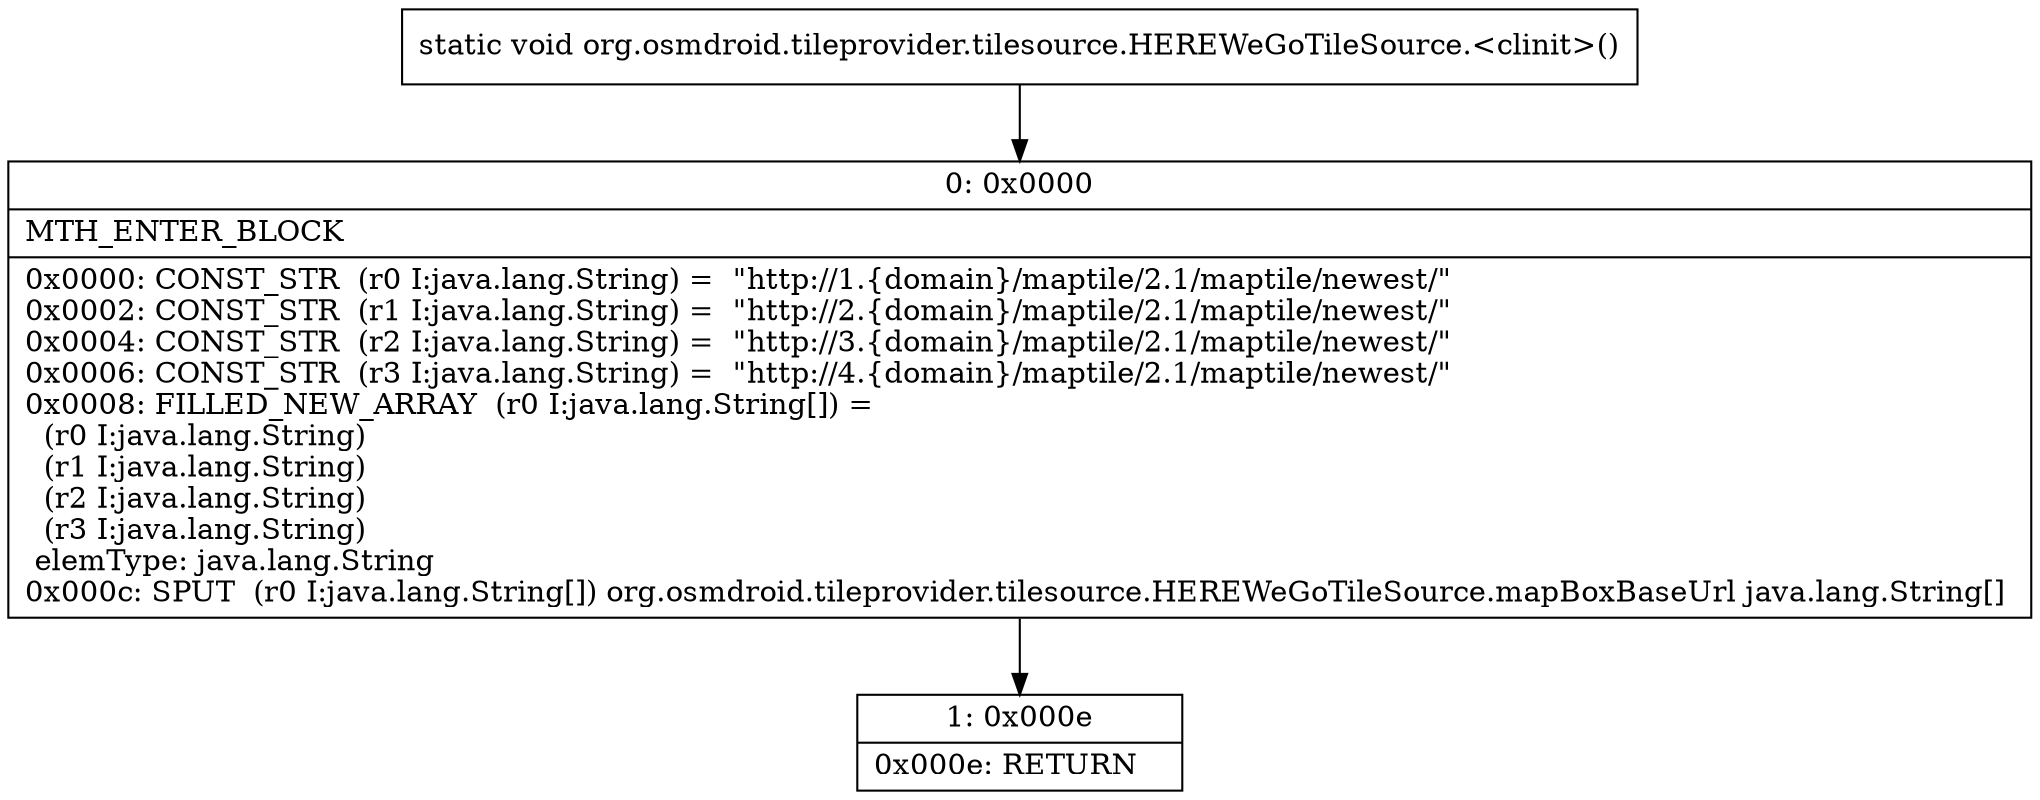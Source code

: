 digraph "CFG fororg.osmdroid.tileprovider.tilesource.HEREWeGoTileSource.\<clinit\>()V" {
Node_0 [shape=record,label="{0\:\ 0x0000|MTH_ENTER_BLOCK\l|0x0000: CONST_STR  (r0 I:java.lang.String) =  \"http:\/\/1.\{domain\}\/maptile\/2.1\/maptile\/newest\/\" \l0x0002: CONST_STR  (r1 I:java.lang.String) =  \"http:\/\/2.\{domain\}\/maptile\/2.1\/maptile\/newest\/\" \l0x0004: CONST_STR  (r2 I:java.lang.String) =  \"http:\/\/3.\{domain\}\/maptile\/2.1\/maptile\/newest\/\" \l0x0006: CONST_STR  (r3 I:java.lang.String) =  \"http:\/\/4.\{domain\}\/maptile\/2.1\/maptile\/newest\/\" \l0x0008: FILLED_NEW_ARRAY  (r0 I:java.lang.String[]) = \l  (r0 I:java.lang.String)\l  (r1 I:java.lang.String)\l  (r2 I:java.lang.String)\l  (r3 I:java.lang.String)\l elemType: java.lang.String \l0x000c: SPUT  (r0 I:java.lang.String[]) org.osmdroid.tileprovider.tilesource.HEREWeGoTileSource.mapBoxBaseUrl java.lang.String[] \l}"];
Node_1 [shape=record,label="{1\:\ 0x000e|0x000e: RETURN   \l}"];
MethodNode[shape=record,label="{static void org.osmdroid.tileprovider.tilesource.HEREWeGoTileSource.\<clinit\>() }"];
MethodNode -> Node_0;
Node_0 -> Node_1;
}

